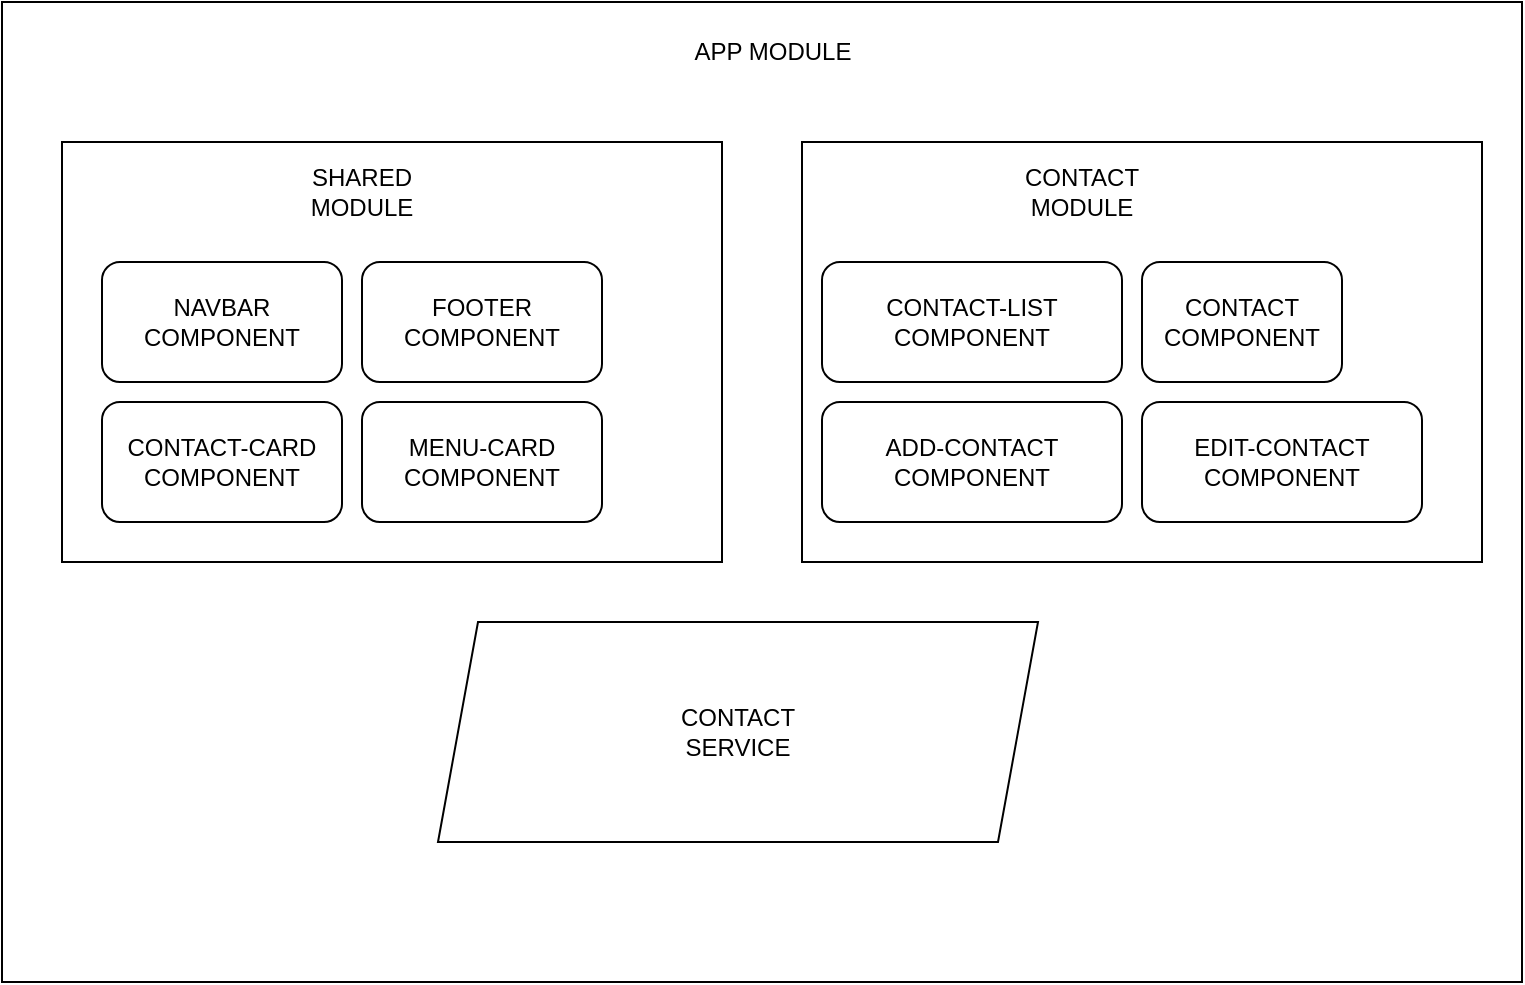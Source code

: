<mxfile version="20.3.0" type="device"><diagram id="8ZWTd_KuVvkGSrdDBoll" name="Page-1"><mxGraphModel dx="1422" dy="820" grid="1" gridSize="10" guides="1" tooltips="1" connect="1" arrows="1" fold="1" page="1" pageScale="1" pageWidth="850" pageHeight="1100" math="0" shadow="0"><root><mxCell id="0"/><mxCell id="1" parent="0"/><mxCell id="8jipeG7Zui1294nrN5ja-1" value="" style="rounded=0;whiteSpace=wrap;html=1;" vertex="1" parent="1"><mxGeometry x="40" y="80" width="760" height="490" as="geometry"/></mxCell><mxCell id="8jipeG7Zui1294nrN5ja-2" value="APP MODULE" style="text;html=1;strokeColor=none;fillColor=none;align=center;verticalAlign=middle;whiteSpace=wrap;rounded=0;" vertex="1" parent="1"><mxGeometry x="378" y="90" width="95" height="30" as="geometry"/></mxCell><mxCell id="8jipeG7Zui1294nrN5ja-3" value="" style="rounded=0;whiteSpace=wrap;html=1;" vertex="1" parent="1"><mxGeometry x="70" y="150" width="330" height="210" as="geometry"/></mxCell><mxCell id="8jipeG7Zui1294nrN5ja-6" value="SHARED MODULE" style="text;html=1;strokeColor=none;fillColor=none;align=center;verticalAlign=middle;whiteSpace=wrap;rounded=0;" vertex="1" parent="1"><mxGeometry x="180" y="160" width="80" height="30" as="geometry"/></mxCell><mxCell id="8jipeG7Zui1294nrN5ja-7" value="" style="rounded=1;whiteSpace=wrap;html=1;" vertex="1" parent="1"><mxGeometry x="90" y="210" width="120" height="60" as="geometry"/></mxCell><mxCell id="8jipeG7Zui1294nrN5ja-8" value="NAVBAR COMPONENT" style="text;html=1;strokeColor=none;fillColor=none;align=center;verticalAlign=middle;whiteSpace=wrap;rounded=0;" vertex="1" parent="1"><mxGeometry x="110" y="225" width="80" height="30" as="geometry"/></mxCell><mxCell id="8jipeG7Zui1294nrN5ja-9" value="" style="rounded=1;whiteSpace=wrap;html=1;" vertex="1" parent="1"><mxGeometry x="220" y="210" width="120" height="60" as="geometry"/></mxCell><mxCell id="8jipeG7Zui1294nrN5ja-11" value="FOOTER COMPONENT" style="text;html=1;strokeColor=none;fillColor=none;align=center;verticalAlign=middle;whiteSpace=wrap;rounded=0;" vertex="1" parent="1"><mxGeometry x="240" y="225" width="80" height="30" as="geometry"/></mxCell><mxCell id="8jipeG7Zui1294nrN5ja-12" value="" style="rounded=1;whiteSpace=wrap;html=1;" vertex="1" parent="1"><mxGeometry x="90" y="280" width="120" height="60" as="geometry"/></mxCell><mxCell id="8jipeG7Zui1294nrN5ja-13" value="CONTACT-CARD COMPONENT" style="text;html=1;strokeColor=none;fillColor=none;align=center;verticalAlign=middle;whiteSpace=wrap;rounded=0;" vertex="1" parent="1"><mxGeometry x="100" y="295" width="100" height="30" as="geometry"/></mxCell><mxCell id="8jipeG7Zui1294nrN5ja-14" value="" style="rounded=0;whiteSpace=wrap;html=1;" vertex="1" parent="1"><mxGeometry x="440" y="150" width="340" height="210" as="geometry"/></mxCell><mxCell id="8jipeG7Zui1294nrN5ja-15" value="CONTACT MODULE" style="text;html=1;strokeColor=none;fillColor=none;align=center;verticalAlign=middle;whiteSpace=wrap;rounded=0;" vertex="1" parent="1"><mxGeometry x="540" y="160" width="80" height="30" as="geometry"/></mxCell><mxCell id="8jipeG7Zui1294nrN5ja-17" value="" style="rounded=1;whiteSpace=wrap;html=1;" vertex="1" parent="1"><mxGeometry x="450" y="210" width="150" height="60" as="geometry"/></mxCell><mxCell id="8jipeG7Zui1294nrN5ja-18" value="CONTACT-LIST COMPONENT" style="text;html=1;strokeColor=none;fillColor=none;align=center;verticalAlign=middle;whiteSpace=wrap;rounded=0;" vertex="1" parent="1"><mxGeometry x="475" y="225" width="100" height="30" as="geometry"/></mxCell><mxCell id="8jipeG7Zui1294nrN5ja-19" value="" style="rounded=1;whiteSpace=wrap;html=1;" vertex="1" parent="1"><mxGeometry x="610" y="210" width="100" height="60" as="geometry"/></mxCell><mxCell id="8jipeG7Zui1294nrN5ja-20" value="CONTACT COMPONENT" style="text;html=1;strokeColor=none;fillColor=none;align=center;verticalAlign=middle;whiteSpace=wrap;rounded=0;" vertex="1" parent="1"><mxGeometry x="620" y="225" width="80" height="30" as="geometry"/></mxCell><mxCell id="8jipeG7Zui1294nrN5ja-22" value="" style="rounded=1;whiteSpace=wrap;html=1;" vertex="1" parent="1"><mxGeometry x="450" y="280" width="150" height="60" as="geometry"/></mxCell><mxCell id="8jipeG7Zui1294nrN5ja-23" value="ADD-CONTACT COMPONENT" style="text;html=1;strokeColor=none;fillColor=none;align=center;verticalAlign=middle;whiteSpace=wrap;rounded=0;" vertex="1" parent="1"><mxGeometry x="475" y="295" width="100" height="30" as="geometry"/></mxCell><mxCell id="8jipeG7Zui1294nrN5ja-24" value="" style="rounded=1;whiteSpace=wrap;html=1;" vertex="1" parent="1"><mxGeometry x="610" y="280" width="140" height="60" as="geometry"/></mxCell><mxCell id="8jipeG7Zui1294nrN5ja-25" value="EDIT-CONTACT COMPONENT" style="text;html=1;strokeColor=none;fillColor=none;align=center;verticalAlign=middle;whiteSpace=wrap;rounded=0;" vertex="1" parent="1"><mxGeometry x="630" y="295" width="100" height="30" as="geometry"/></mxCell><mxCell id="8jipeG7Zui1294nrN5ja-28" value="" style="shape=parallelogram;perimeter=parallelogramPerimeter;whiteSpace=wrap;html=1;fixedSize=1;" vertex="1" parent="1"><mxGeometry x="258" y="390" width="300" height="110" as="geometry"/></mxCell><mxCell id="8jipeG7Zui1294nrN5ja-29" value="CONTACT SERVICE" style="text;html=1;strokeColor=none;fillColor=none;align=center;verticalAlign=middle;whiteSpace=wrap;rounded=0;" vertex="1" parent="1"><mxGeometry x="378" y="430" width="60" height="30" as="geometry"/></mxCell><mxCell id="8jipeG7Zui1294nrN5ja-30" value="" style="rounded=1;whiteSpace=wrap;html=1;" vertex="1" parent="1"><mxGeometry x="220" y="280" width="120" height="60" as="geometry"/></mxCell><mxCell id="8jipeG7Zui1294nrN5ja-31" value="MENU-CARD COMPONENT" style="text;html=1;strokeColor=none;fillColor=none;align=center;verticalAlign=middle;whiteSpace=wrap;rounded=0;" vertex="1" parent="1"><mxGeometry x="230" y="295" width="100" height="30" as="geometry"/></mxCell></root></mxGraphModel></diagram></mxfile>